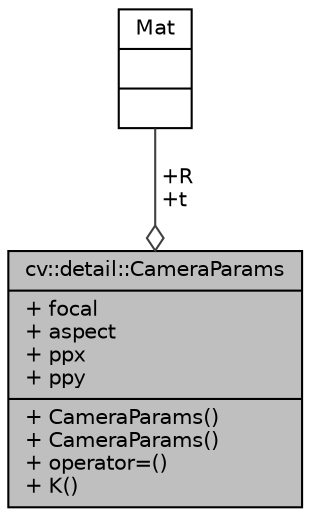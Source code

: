 digraph "cv::detail::CameraParams"
{
 // LATEX_PDF_SIZE
  edge [fontname="Helvetica",fontsize="10",labelfontname="Helvetica",labelfontsize="10"];
  node [fontname="Helvetica",fontsize="10",shape=record];
  Node1 [label="{cv::detail::CameraParams\n|+ focal\l+ aspect\l+ ppx\l+ ppy\l|+ CameraParams()\l+ CameraParams()\l+ operator=()\l+ K()\l}",height=0.2,width=0.4,color="black", fillcolor="grey75", style="filled", fontcolor="black",tooltip=" "];
  Node2 -> Node1 [color="grey25",fontsize="10",style="solid",label=" +R\n+t" ,arrowhead="odiamond",fontname="Helvetica"];
  Node2 [label="{Mat\n||}",height=0.2,width=0.4,color="black", fillcolor="white", style="filled",tooltip=" "];
}
